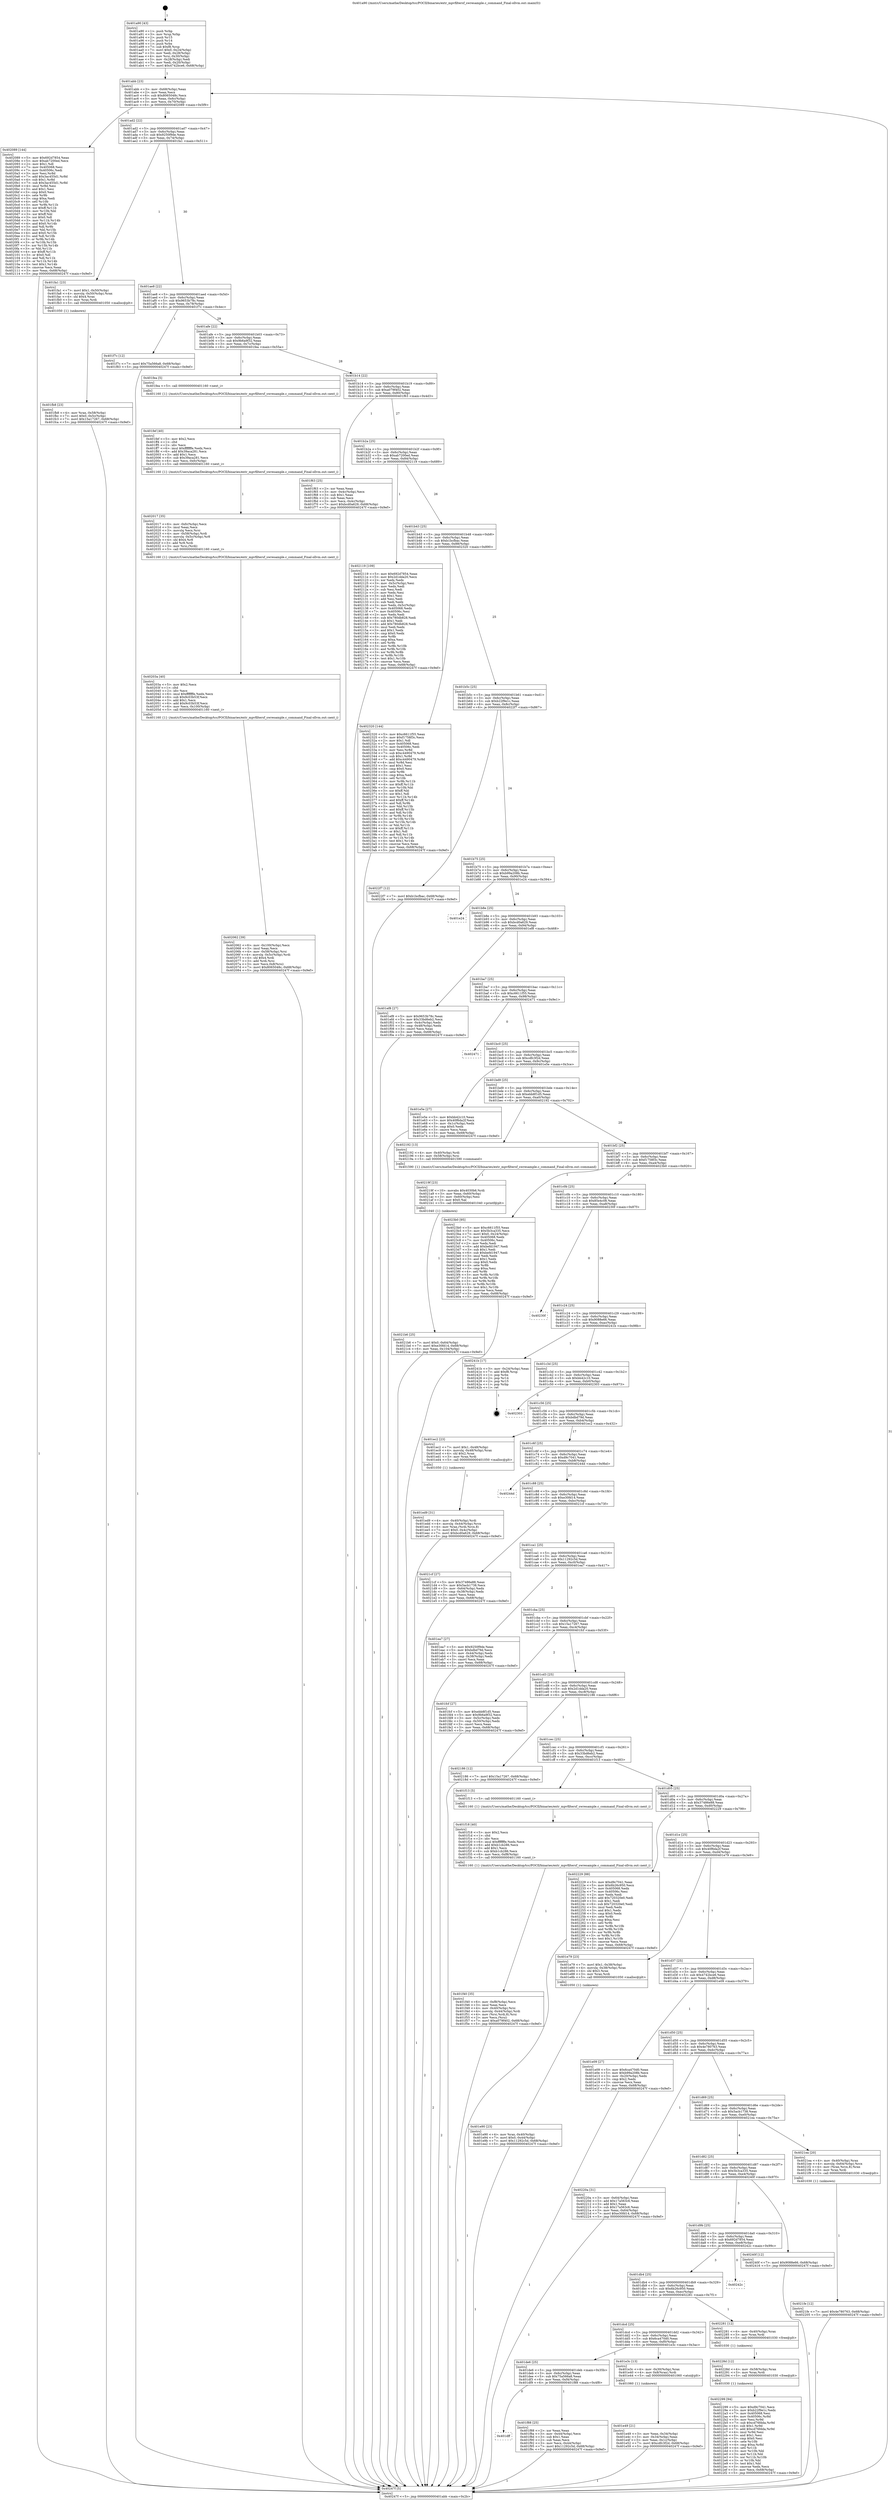 digraph "0x401a90" {
  label = "0x401a90 (/mnt/c/Users/mathe/Desktop/tcc/POCII/binaries/extr_mpvfiltersf_swresample.c_command_Final-ollvm.out::main(0))"
  labelloc = "t"
  node[shape=record]

  Entry [label="",width=0.3,height=0.3,shape=circle,fillcolor=black,style=filled]
  "0x401abb" [label="{
     0x401abb [23]\l
     | [instrs]\l
     &nbsp;&nbsp;0x401abb \<+3\>: mov -0x68(%rbp),%eax\l
     &nbsp;&nbsp;0x401abe \<+2\>: mov %eax,%ecx\l
     &nbsp;&nbsp;0x401ac0 \<+6\>: sub $0x8065048c,%ecx\l
     &nbsp;&nbsp;0x401ac6 \<+3\>: mov %eax,-0x6c(%rbp)\l
     &nbsp;&nbsp;0x401ac9 \<+3\>: mov %ecx,-0x70(%rbp)\l
     &nbsp;&nbsp;0x401acc \<+6\>: je 0000000000402089 \<main+0x5f9\>\l
  }"]
  "0x402089" [label="{
     0x402089 [144]\l
     | [instrs]\l
     &nbsp;&nbsp;0x402089 \<+5\>: mov $0x692d7854,%eax\l
     &nbsp;&nbsp;0x40208e \<+5\>: mov $0xab7200ed,%ecx\l
     &nbsp;&nbsp;0x402093 \<+2\>: mov $0x1,%dl\l
     &nbsp;&nbsp;0x402095 \<+7\>: mov 0x405068,%esi\l
     &nbsp;&nbsp;0x40209c \<+7\>: mov 0x40506c,%edi\l
     &nbsp;&nbsp;0x4020a3 \<+3\>: mov %esi,%r8d\l
     &nbsp;&nbsp;0x4020a6 \<+7\>: add $0x3ac455d1,%r8d\l
     &nbsp;&nbsp;0x4020ad \<+4\>: sub $0x1,%r8d\l
     &nbsp;&nbsp;0x4020b1 \<+7\>: sub $0x3ac455d1,%r8d\l
     &nbsp;&nbsp;0x4020b8 \<+4\>: imul %r8d,%esi\l
     &nbsp;&nbsp;0x4020bc \<+3\>: and $0x1,%esi\l
     &nbsp;&nbsp;0x4020bf \<+3\>: cmp $0x0,%esi\l
     &nbsp;&nbsp;0x4020c2 \<+4\>: sete %r9b\l
     &nbsp;&nbsp;0x4020c6 \<+3\>: cmp $0xa,%edi\l
     &nbsp;&nbsp;0x4020c9 \<+4\>: setl %r10b\l
     &nbsp;&nbsp;0x4020cd \<+3\>: mov %r9b,%r11b\l
     &nbsp;&nbsp;0x4020d0 \<+4\>: xor $0xff,%r11b\l
     &nbsp;&nbsp;0x4020d4 \<+3\>: mov %r10b,%bl\l
     &nbsp;&nbsp;0x4020d7 \<+3\>: xor $0xff,%bl\l
     &nbsp;&nbsp;0x4020da \<+3\>: xor $0x0,%dl\l
     &nbsp;&nbsp;0x4020dd \<+3\>: mov %r11b,%r14b\l
     &nbsp;&nbsp;0x4020e0 \<+4\>: and $0x0,%r14b\l
     &nbsp;&nbsp;0x4020e4 \<+3\>: and %dl,%r9b\l
     &nbsp;&nbsp;0x4020e7 \<+3\>: mov %bl,%r15b\l
     &nbsp;&nbsp;0x4020ea \<+4\>: and $0x0,%r15b\l
     &nbsp;&nbsp;0x4020ee \<+3\>: and %dl,%r10b\l
     &nbsp;&nbsp;0x4020f1 \<+3\>: or %r9b,%r14b\l
     &nbsp;&nbsp;0x4020f4 \<+3\>: or %r10b,%r15b\l
     &nbsp;&nbsp;0x4020f7 \<+3\>: xor %r15b,%r14b\l
     &nbsp;&nbsp;0x4020fa \<+3\>: or %bl,%r11b\l
     &nbsp;&nbsp;0x4020fd \<+4\>: xor $0xff,%r11b\l
     &nbsp;&nbsp;0x402101 \<+3\>: or $0x0,%dl\l
     &nbsp;&nbsp;0x402104 \<+3\>: and %dl,%r11b\l
     &nbsp;&nbsp;0x402107 \<+3\>: or %r11b,%r14b\l
     &nbsp;&nbsp;0x40210a \<+4\>: test $0x1,%r14b\l
     &nbsp;&nbsp;0x40210e \<+3\>: cmovne %ecx,%eax\l
     &nbsp;&nbsp;0x402111 \<+3\>: mov %eax,-0x68(%rbp)\l
     &nbsp;&nbsp;0x402114 \<+5\>: jmp 000000000040247f \<main+0x9ef\>\l
  }"]
  "0x401ad2" [label="{
     0x401ad2 [22]\l
     | [instrs]\l
     &nbsp;&nbsp;0x401ad2 \<+5\>: jmp 0000000000401ad7 \<main+0x47\>\l
     &nbsp;&nbsp;0x401ad7 \<+3\>: mov -0x6c(%rbp),%eax\l
     &nbsp;&nbsp;0x401ada \<+5\>: sub $0x9250f9de,%eax\l
     &nbsp;&nbsp;0x401adf \<+3\>: mov %eax,-0x74(%rbp)\l
     &nbsp;&nbsp;0x401ae2 \<+6\>: je 0000000000401fa1 \<main+0x511\>\l
  }"]
  Exit [label="",width=0.3,height=0.3,shape=circle,fillcolor=black,style=filled,peripheries=2]
  "0x401fa1" [label="{
     0x401fa1 [23]\l
     | [instrs]\l
     &nbsp;&nbsp;0x401fa1 \<+7\>: movl $0x1,-0x50(%rbp)\l
     &nbsp;&nbsp;0x401fa8 \<+4\>: movslq -0x50(%rbp),%rax\l
     &nbsp;&nbsp;0x401fac \<+4\>: shl $0x4,%rax\l
     &nbsp;&nbsp;0x401fb0 \<+3\>: mov %rax,%rdi\l
     &nbsp;&nbsp;0x401fb3 \<+5\>: call 0000000000401050 \<malloc@plt\>\l
     | [calls]\l
     &nbsp;&nbsp;0x401050 \{1\} (unknown)\l
  }"]
  "0x401ae8" [label="{
     0x401ae8 [22]\l
     | [instrs]\l
     &nbsp;&nbsp;0x401ae8 \<+5\>: jmp 0000000000401aed \<main+0x5d\>\l
     &nbsp;&nbsp;0x401aed \<+3\>: mov -0x6c(%rbp),%eax\l
     &nbsp;&nbsp;0x401af0 \<+5\>: sub $0x9653b78c,%eax\l
     &nbsp;&nbsp;0x401af5 \<+3\>: mov %eax,-0x78(%rbp)\l
     &nbsp;&nbsp;0x401af8 \<+6\>: je 0000000000401f7c \<main+0x4ec\>\l
  }"]
  "0x402299" [label="{
     0x402299 [94]\l
     | [instrs]\l
     &nbsp;&nbsp;0x402299 \<+5\>: mov $0xd9c7041,%ecx\l
     &nbsp;&nbsp;0x40229e \<+5\>: mov $0xb22f9e1c,%edx\l
     &nbsp;&nbsp;0x4022a3 \<+7\>: mov 0x405068,%esi\l
     &nbsp;&nbsp;0x4022aa \<+8\>: mov 0x40506c,%r8d\l
     &nbsp;&nbsp;0x4022b2 \<+3\>: mov %esi,%r9d\l
     &nbsp;&nbsp;0x4022b5 \<+7\>: sub $0xcd76fdda,%r9d\l
     &nbsp;&nbsp;0x4022bc \<+4\>: sub $0x1,%r9d\l
     &nbsp;&nbsp;0x4022c0 \<+7\>: add $0xcd76fdda,%r9d\l
     &nbsp;&nbsp;0x4022c7 \<+4\>: imul %r9d,%esi\l
     &nbsp;&nbsp;0x4022cb \<+3\>: and $0x1,%esi\l
     &nbsp;&nbsp;0x4022ce \<+3\>: cmp $0x0,%esi\l
     &nbsp;&nbsp;0x4022d1 \<+4\>: sete %r10b\l
     &nbsp;&nbsp;0x4022d5 \<+4\>: cmp $0xa,%r8d\l
     &nbsp;&nbsp;0x4022d9 \<+4\>: setl %r11b\l
     &nbsp;&nbsp;0x4022dd \<+3\>: mov %r10b,%bl\l
     &nbsp;&nbsp;0x4022e0 \<+3\>: and %r11b,%bl\l
     &nbsp;&nbsp;0x4022e3 \<+3\>: xor %r11b,%r10b\l
     &nbsp;&nbsp;0x4022e6 \<+3\>: or %r10b,%bl\l
     &nbsp;&nbsp;0x4022e9 \<+3\>: test $0x1,%bl\l
     &nbsp;&nbsp;0x4022ec \<+3\>: cmovne %edx,%ecx\l
     &nbsp;&nbsp;0x4022ef \<+3\>: mov %ecx,-0x68(%rbp)\l
     &nbsp;&nbsp;0x4022f2 \<+5\>: jmp 000000000040247f \<main+0x9ef\>\l
  }"]
  "0x401f7c" [label="{
     0x401f7c [12]\l
     | [instrs]\l
     &nbsp;&nbsp;0x401f7c \<+7\>: movl $0x75a566a8,-0x68(%rbp)\l
     &nbsp;&nbsp;0x401f83 \<+5\>: jmp 000000000040247f \<main+0x9ef\>\l
  }"]
  "0x401afe" [label="{
     0x401afe [22]\l
     | [instrs]\l
     &nbsp;&nbsp;0x401afe \<+5\>: jmp 0000000000401b03 \<main+0x73\>\l
     &nbsp;&nbsp;0x401b03 \<+3\>: mov -0x6c(%rbp),%eax\l
     &nbsp;&nbsp;0x401b06 \<+5\>: sub $0x9b6a9f32,%eax\l
     &nbsp;&nbsp;0x401b0b \<+3\>: mov %eax,-0x7c(%rbp)\l
     &nbsp;&nbsp;0x401b0e \<+6\>: je 0000000000401fea \<main+0x55a\>\l
  }"]
  "0x40228d" [label="{
     0x40228d [12]\l
     | [instrs]\l
     &nbsp;&nbsp;0x40228d \<+4\>: mov -0x58(%rbp),%rax\l
     &nbsp;&nbsp;0x402291 \<+3\>: mov %rax,%rdi\l
     &nbsp;&nbsp;0x402294 \<+5\>: call 0000000000401030 \<free@plt\>\l
     | [calls]\l
     &nbsp;&nbsp;0x401030 \{1\} (unknown)\l
  }"]
  "0x401fea" [label="{
     0x401fea [5]\l
     | [instrs]\l
     &nbsp;&nbsp;0x401fea \<+5\>: call 0000000000401160 \<next_i\>\l
     | [calls]\l
     &nbsp;&nbsp;0x401160 \{1\} (/mnt/c/Users/mathe/Desktop/tcc/POCII/binaries/extr_mpvfiltersf_swresample.c_command_Final-ollvm.out::next_i)\l
  }"]
  "0x401b14" [label="{
     0x401b14 [22]\l
     | [instrs]\l
     &nbsp;&nbsp;0x401b14 \<+5\>: jmp 0000000000401b19 \<main+0x89\>\l
     &nbsp;&nbsp;0x401b19 \<+3\>: mov -0x6c(%rbp),%eax\l
     &nbsp;&nbsp;0x401b1c \<+5\>: sub $0xa079f402,%eax\l
     &nbsp;&nbsp;0x401b21 \<+3\>: mov %eax,-0x80(%rbp)\l
     &nbsp;&nbsp;0x401b24 \<+6\>: je 0000000000401f63 \<main+0x4d3\>\l
  }"]
  "0x4021fe" [label="{
     0x4021fe [12]\l
     | [instrs]\l
     &nbsp;&nbsp;0x4021fe \<+7\>: movl $0x4e780763,-0x68(%rbp)\l
     &nbsp;&nbsp;0x402205 \<+5\>: jmp 000000000040247f \<main+0x9ef\>\l
  }"]
  "0x401f63" [label="{
     0x401f63 [25]\l
     | [instrs]\l
     &nbsp;&nbsp;0x401f63 \<+2\>: xor %eax,%eax\l
     &nbsp;&nbsp;0x401f65 \<+3\>: mov -0x4c(%rbp),%ecx\l
     &nbsp;&nbsp;0x401f68 \<+3\>: sub $0x1,%eax\l
     &nbsp;&nbsp;0x401f6b \<+2\>: sub %eax,%ecx\l
     &nbsp;&nbsp;0x401f6d \<+3\>: mov %ecx,-0x4c(%rbp)\l
     &nbsp;&nbsp;0x401f70 \<+7\>: movl $0xbcd0a629,-0x68(%rbp)\l
     &nbsp;&nbsp;0x401f77 \<+5\>: jmp 000000000040247f \<main+0x9ef\>\l
  }"]
  "0x401b2a" [label="{
     0x401b2a [25]\l
     | [instrs]\l
     &nbsp;&nbsp;0x401b2a \<+5\>: jmp 0000000000401b2f \<main+0x9f\>\l
     &nbsp;&nbsp;0x401b2f \<+3\>: mov -0x6c(%rbp),%eax\l
     &nbsp;&nbsp;0x401b32 \<+5\>: sub $0xab7200ed,%eax\l
     &nbsp;&nbsp;0x401b37 \<+6\>: mov %eax,-0x84(%rbp)\l
     &nbsp;&nbsp;0x401b3d \<+6\>: je 0000000000402119 \<main+0x689\>\l
  }"]
  "0x4021b6" [label="{
     0x4021b6 [25]\l
     | [instrs]\l
     &nbsp;&nbsp;0x4021b6 \<+7\>: movl $0x0,-0x64(%rbp)\l
     &nbsp;&nbsp;0x4021bd \<+7\>: movl $0xe30fd14,-0x68(%rbp)\l
     &nbsp;&nbsp;0x4021c4 \<+6\>: mov %eax,-0x104(%rbp)\l
     &nbsp;&nbsp;0x4021ca \<+5\>: jmp 000000000040247f \<main+0x9ef\>\l
  }"]
  "0x402119" [label="{
     0x402119 [109]\l
     | [instrs]\l
     &nbsp;&nbsp;0x402119 \<+5\>: mov $0x692d7854,%eax\l
     &nbsp;&nbsp;0x40211e \<+5\>: mov $0x2d1dda20,%ecx\l
     &nbsp;&nbsp;0x402123 \<+2\>: xor %edx,%edx\l
     &nbsp;&nbsp;0x402125 \<+3\>: mov -0x5c(%rbp),%esi\l
     &nbsp;&nbsp;0x402128 \<+2\>: mov %edx,%edi\l
     &nbsp;&nbsp;0x40212a \<+2\>: sub %esi,%edi\l
     &nbsp;&nbsp;0x40212c \<+2\>: mov %edx,%esi\l
     &nbsp;&nbsp;0x40212e \<+3\>: sub $0x1,%esi\l
     &nbsp;&nbsp;0x402131 \<+2\>: add %esi,%edi\l
     &nbsp;&nbsp;0x402133 \<+2\>: sub %edi,%edx\l
     &nbsp;&nbsp;0x402135 \<+3\>: mov %edx,-0x5c(%rbp)\l
     &nbsp;&nbsp;0x402138 \<+7\>: mov 0x405068,%edx\l
     &nbsp;&nbsp;0x40213f \<+7\>: mov 0x40506c,%esi\l
     &nbsp;&nbsp;0x402146 \<+2\>: mov %edx,%edi\l
     &nbsp;&nbsp;0x402148 \<+6\>: sub $0x780db828,%edi\l
     &nbsp;&nbsp;0x40214e \<+3\>: sub $0x1,%edi\l
     &nbsp;&nbsp;0x402151 \<+6\>: add $0x780db828,%edi\l
     &nbsp;&nbsp;0x402157 \<+3\>: imul %edi,%edx\l
     &nbsp;&nbsp;0x40215a \<+3\>: and $0x1,%edx\l
     &nbsp;&nbsp;0x40215d \<+3\>: cmp $0x0,%edx\l
     &nbsp;&nbsp;0x402160 \<+4\>: sete %r8b\l
     &nbsp;&nbsp;0x402164 \<+3\>: cmp $0xa,%esi\l
     &nbsp;&nbsp;0x402167 \<+4\>: setl %r9b\l
     &nbsp;&nbsp;0x40216b \<+3\>: mov %r8b,%r10b\l
     &nbsp;&nbsp;0x40216e \<+3\>: and %r9b,%r10b\l
     &nbsp;&nbsp;0x402171 \<+3\>: xor %r9b,%r8b\l
     &nbsp;&nbsp;0x402174 \<+3\>: or %r8b,%r10b\l
     &nbsp;&nbsp;0x402177 \<+4\>: test $0x1,%r10b\l
     &nbsp;&nbsp;0x40217b \<+3\>: cmovne %ecx,%eax\l
     &nbsp;&nbsp;0x40217e \<+3\>: mov %eax,-0x68(%rbp)\l
     &nbsp;&nbsp;0x402181 \<+5\>: jmp 000000000040247f \<main+0x9ef\>\l
  }"]
  "0x401b43" [label="{
     0x401b43 [25]\l
     | [instrs]\l
     &nbsp;&nbsp;0x401b43 \<+5\>: jmp 0000000000401b48 \<main+0xb8\>\l
     &nbsp;&nbsp;0x401b48 \<+3\>: mov -0x6c(%rbp),%eax\l
     &nbsp;&nbsp;0x401b4b \<+5\>: sub $0xb1bcfbac,%eax\l
     &nbsp;&nbsp;0x401b50 \<+6\>: mov %eax,-0x88(%rbp)\l
     &nbsp;&nbsp;0x401b56 \<+6\>: je 0000000000402320 \<main+0x890\>\l
  }"]
  "0x40219f" [label="{
     0x40219f [23]\l
     | [instrs]\l
     &nbsp;&nbsp;0x40219f \<+10\>: movabs $0x4030b6,%rdi\l
     &nbsp;&nbsp;0x4021a9 \<+3\>: mov %eax,-0x60(%rbp)\l
     &nbsp;&nbsp;0x4021ac \<+3\>: mov -0x60(%rbp),%esi\l
     &nbsp;&nbsp;0x4021af \<+2\>: mov $0x0,%al\l
     &nbsp;&nbsp;0x4021b1 \<+5\>: call 0000000000401040 \<printf@plt\>\l
     | [calls]\l
     &nbsp;&nbsp;0x401040 \{1\} (unknown)\l
  }"]
  "0x402320" [label="{
     0x402320 [144]\l
     | [instrs]\l
     &nbsp;&nbsp;0x402320 \<+5\>: mov $0xc6611f55,%eax\l
     &nbsp;&nbsp;0x402325 \<+5\>: mov $0xf1758f3c,%ecx\l
     &nbsp;&nbsp;0x40232a \<+2\>: mov $0x1,%dl\l
     &nbsp;&nbsp;0x40232c \<+7\>: mov 0x405068,%esi\l
     &nbsp;&nbsp;0x402333 \<+7\>: mov 0x40506c,%edi\l
     &nbsp;&nbsp;0x40233a \<+3\>: mov %esi,%r8d\l
     &nbsp;&nbsp;0x40233d \<+7\>: sub $0xc4490479,%r8d\l
     &nbsp;&nbsp;0x402344 \<+4\>: sub $0x1,%r8d\l
     &nbsp;&nbsp;0x402348 \<+7\>: add $0xc4490479,%r8d\l
     &nbsp;&nbsp;0x40234f \<+4\>: imul %r8d,%esi\l
     &nbsp;&nbsp;0x402353 \<+3\>: and $0x1,%esi\l
     &nbsp;&nbsp;0x402356 \<+3\>: cmp $0x0,%esi\l
     &nbsp;&nbsp;0x402359 \<+4\>: sete %r9b\l
     &nbsp;&nbsp;0x40235d \<+3\>: cmp $0xa,%edi\l
     &nbsp;&nbsp;0x402360 \<+4\>: setl %r10b\l
     &nbsp;&nbsp;0x402364 \<+3\>: mov %r9b,%r11b\l
     &nbsp;&nbsp;0x402367 \<+4\>: xor $0xff,%r11b\l
     &nbsp;&nbsp;0x40236b \<+3\>: mov %r10b,%bl\l
     &nbsp;&nbsp;0x40236e \<+3\>: xor $0xff,%bl\l
     &nbsp;&nbsp;0x402371 \<+3\>: xor $0x1,%dl\l
     &nbsp;&nbsp;0x402374 \<+3\>: mov %r11b,%r14b\l
     &nbsp;&nbsp;0x402377 \<+4\>: and $0xff,%r14b\l
     &nbsp;&nbsp;0x40237b \<+3\>: and %dl,%r9b\l
     &nbsp;&nbsp;0x40237e \<+3\>: mov %bl,%r15b\l
     &nbsp;&nbsp;0x402381 \<+4\>: and $0xff,%r15b\l
     &nbsp;&nbsp;0x402385 \<+3\>: and %dl,%r10b\l
     &nbsp;&nbsp;0x402388 \<+3\>: or %r9b,%r14b\l
     &nbsp;&nbsp;0x40238b \<+3\>: or %r10b,%r15b\l
     &nbsp;&nbsp;0x40238e \<+3\>: xor %r15b,%r14b\l
     &nbsp;&nbsp;0x402391 \<+3\>: or %bl,%r11b\l
     &nbsp;&nbsp;0x402394 \<+4\>: xor $0xff,%r11b\l
     &nbsp;&nbsp;0x402398 \<+3\>: or $0x1,%dl\l
     &nbsp;&nbsp;0x40239b \<+3\>: and %dl,%r11b\l
     &nbsp;&nbsp;0x40239e \<+3\>: or %r11b,%r14b\l
     &nbsp;&nbsp;0x4023a1 \<+4\>: test $0x1,%r14b\l
     &nbsp;&nbsp;0x4023a5 \<+3\>: cmovne %ecx,%eax\l
     &nbsp;&nbsp;0x4023a8 \<+3\>: mov %eax,-0x68(%rbp)\l
     &nbsp;&nbsp;0x4023ab \<+5\>: jmp 000000000040247f \<main+0x9ef\>\l
  }"]
  "0x401b5c" [label="{
     0x401b5c [25]\l
     | [instrs]\l
     &nbsp;&nbsp;0x401b5c \<+5\>: jmp 0000000000401b61 \<main+0xd1\>\l
     &nbsp;&nbsp;0x401b61 \<+3\>: mov -0x6c(%rbp),%eax\l
     &nbsp;&nbsp;0x401b64 \<+5\>: sub $0xb22f9e1c,%eax\l
     &nbsp;&nbsp;0x401b69 \<+6\>: mov %eax,-0x8c(%rbp)\l
     &nbsp;&nbsp;0x401b6f \<+6\>: je 00000000004022f7 \<main+0x867\>\l
  }"]
  "0x402062" [label="{
     0x402062 [39]\l
     | [instrs]\l
     &nbsp;&nbsp;0x402062 \<+6\>: mov -0x100(%rbp),%ecx\l
     &nbsp;&nbsp;0x402068 \<+3\>: imul %eax,%ecx\l
     &nbsp;&nbsp;0x40206b \<+4\>: mov -0x58(%rbp),%rsi\l
     &nbsp;&nbsp;0x40206f \<+4\>: movslq -0x5c(%rbp),%rdi\l
     &nbsp;&nbsp;0x402073 \<+4\>: shl $0x4,%rdi\l
     &nbsp;&nbsp;0x402077 \<+3\>: add %rdi,%rsi\l
     &nbsp;&nbsp;0x40207a \<+3\>: mov %ecx,0x8(%rsi)\l
     &nbsp;&nbsp;0x40207d \<+7\>: movl $0x8065048c,-0x68(%rbp)\l
     &nbsp;&nbsp;0x402084 \<+5\>: jmp 000000000040247f \<main+0x9ef\>\l
  }"]
  "0x4022f7" [label="{
     0x4022f7 [12]\l
     | [instrs]\l
     &nbsp;&nbsp;0x4022f7 \<+7\>: movl $0xb1bcfbac,-0x68(%rbp)\l
     &nbsp;&nbsp;0x4022fe \<+5\>: jmp 000000000040247f \<main+0x9ef\>\l
  }"]
  "0x401b75" [label="{
     0x401b75 [25]\l
     | [instrs]\l
     &nbsp;&nbsp;0x401b75 \<+5\>: jmp 0000000000401b7a \<main+0xea\>\l
     &nbsp;&nbsp;0x401b7a \<+3\>: mov -0x6c(%rbp),%eax\l
     &nbsp;&nbsp;0x401b7d \<+5\>: sub $0xb99a208b,%eax\l
     &nbsp;&nbsp;0x401b82 \<+6\>: mov %eax,-0x90(%rbp)\l
     &nbsp;&nbsp;0x401b88 \<+6\>: je 0000000000401e24 \<main+0x394\>\l
  }"]
  "0x40203a" [label="{
     0x40203a [40]\l
     | [instrs]\l
     &nbsp;&nbsp;0x40203a \<+5\>: mov $0x2,%ecx\l
     &nbsp;&nbsp;0x40203f \<+1\>: cltd\l
     &nbsp;&nbsp;0x402040 \<+2\>: idiv %ecx\l
     &nbsp;&nbsp;0x402042 \<+6\>: imul $0xfffffffe,%edx,%ecx\l
     &nbsp;&nbsp;0x402048 \<+6\>: sub $0x9c03b53f,%ecx\l
     &nbsp;&nbsp;0x40204e \<+3\>: add $0x1,%ecx\l
     &nbsp;&nbsp;0x402051 \<+6\>: add $0x9c03b53f,%ecx\l
     &nbsp;&nbsp;0x402057 \<+6\>: mov %ecx,-0x100(%rbp)\l
     &nbsp;&nbsp;0x40205d \<+5\>: call 0000000000401160 \<next_i\>\l
     | [calls]\l
     &nbsp;&nbsp;0x401160 \{1\} (/mnt/c/Users/mathe/Desktop/tcc/POCII/binaries/extr_mpvfiltersf_swresample.c_command_Final-ollvm.out::next_i)\l
  }"]
  "0x401e24" [label="{
     0x401e24\l
  }", style=dashed]
  "0x401b8e" [label="{
     0x401b8e [25]\l
     | [instrs]\l
     &nbsp;&nbsp;0x401b8e \<+5\>: jmp 0000000000401b93 \<main+0x103\>\l
     &nbsp;&nbsp;0x401b93 \<+3\>: mov -0x6c(%rbp),%eax\l
     &nbsp;&nbsp;0x401b96 \<+5\>: sub $0xbcd0a629,%eax\l
     &nbsp;&nbsp;0x401b9b \<+6\>: mov %eax,-0x94(%rbp)\l
     &nbsp;&nbsp;0x401ba1 \<+6\>: je 0000000000401ef8 \<main+0x468\>\l
  }"]
  "0x402017" [label="{
     0x402017 [35]\l
     | [instrs]\l
     &nbsp;&nbsp;0x402017 \<+6\>: mov -0xfc(%rbp),%ecx\l
     &nbsp;&nbsp;0x40201d \<+3\>: imul %eax,%ecx\l
     &nbsp;&nbsp;0x402020 \<+3\>: movslq %ecx,%rsi\l
     &nbsp;&nbsp;0x402023 \<+4\>: mov -0x58(%rbp),%rdi\l
     &nbsp;&nbsp;0x402027 \<+4\>: movslq -0x5c(%rbp),%r8\l
     &nbsp;&nbsp;0x40202b \<+4\>: shl $0x4,%r8\l
     &nbsp;&nbsp;0x40202f \<+3\>: add %r8,%rdi\l
     &nbsp;&nbsp;0x402032 \<+3\>: mov %rsi,(%rdi)\l
     &nbsp;&nbsp;0x402035 \<+5\>: call 0000000000401160 \<next_i\>\l
     | [calls]\l
     &nbsp;&nbsp;0x401160 \{1\} (/mnt/c/Users/mathe/Desktop/tcc/POCII/binaries/extr_mpvfiltersf_swresample.c_command_Final-ollvm.out::next_i)\l
  }"]
  "0x401ef8" [label="{
     0x401ef8 [27]\l
     | [instrs]\l
     &nbsp;&nbsp;0x401ef8 \<+5\>: mov $0x9653b78c,%eax\l
     &nbsp;&nbsp;0x401efd \<+5\>: mov $0x33bd6eb2,%ecx\l
     &nbsp;&nbsp;0x401f02 \<+3\>: mov -0x4c(%rbp),%edx\l
     &nbsp;&nbsp;0x401f05 \<+3\>: cmp -0x48(%rbp),%edx\l
     &nbsp;&nbsp;0x401f08 \<+3\>: cmovl %ecx,%eax\l
     &nbsp;&nbsp;0x401f0b \<+3\>: mov %eax,-0x68(%rbp)\l
     &nbsp;&nbsp;0x401f0e \<+5\>: jmp 000000000040247f \<main+0x9ef\>\l
  }"]
  "0x401ba7" [label="{
     0x401ba7 [25]\l
     | [instrs]\l
     &nbsp;&nbsp;0x401ba7 \<+5\>: jmp 0000000000401bac \<main+0x11c\>\l
     &nbsp;&nbsp;0x401bac \<+3\>: mov -0x6c(%rbp),%eax\l
     &nbsp;&nbsp;0x401baf \<+5\>: sub $0xc6611f55,%eax\l
     &nbsp;&nbsp;0x401bb4 \<+6\>: mov %eax,-0x98(%rbp)\l
     &nbsp;&nbsp;0x401bba \<+6\>: je 0000000000402471 \<main+0x9e1\>\l
  }"]
  "0x401fef" [label="{
     0x401fef [40]\l
     | [instrs]\l
     &nbsp;&nbsp;0x401fef \<+5\>: mov $0x2,%ecx\l
     &nbsp;&nbsp;0x401ff4 \<+1\>: cltd\l
     &nbsp;&nbsp;0x401ff5 \<+2\>: idiv %ecx\l
     &nbsp;&nbsp;0x401ff7 \<+6\>: imul $0xfffffffe,%edx,%ecx\l
     &nbsp;&nbsp;0x401ffd \<+6\>: add $0x39aca281,%ecx\l
     &nbsp;&nbsp;0x402003 \<+3\>: add $0x1,%ecx\l
     &nbsp;&nbsp;0x402006 \<+6\>: sub $0x39aca281,%ecx\l
     &nbsp;&nbsp;0x40200c \<+6\>: mov %ecx,-0xfc(%rbp)\l
     &nbsp;&nbsp;0x402012 \<+5\>: call 0000000000401160 \<next_i\>\l
     | [calls]\l
     &nbsp;&nbsp;0x401160 \{1\} (/mnt/c/Users/mathe/Desktop/tcc/POCII/binaries/extr_mpvfiltersf_swresample.c_command_Final-ollvm.out::next_i)\l
  }"]
  "0x402471" [label="{
     0x402471\l
  }", style=dashed]
  "0x401bc0" [label="{
     0x401bc0 [25]\l
     | [instrs]\l
     &nbsp;&nbsp;0x401bc0 \<+5\>: jmp 0000000000401bc5 \<main+0x135\>\l
     &nbsp;&nbsp;0x401bc5 \<+3\>: mov -0x6c(%rbp),%eax\l
     &nbsp;&nbsp;0x401bc8 \<+5\>: sub $0xcdfc3f2d,%eax\l
     &nbsp;&nbsp;0x401bcd \<+6\>: mov %eax,-0x9c(%rbp)\l
     &nbsp;&nbsp;0x401bd3 \<+6\>: je 0000000000401e5e \<main+0x3ce\>\l
  }"]
  "0x401fb8" [label="{
     0x401fb8 [23]\l
     | [instrs]\l
     &nbsp;&nbsp;0x401fb8 \<+4\>: mov %rax,-0x58(%rbp)\l
     &nbsp;&nbsp;0x401fbc \<+7\>: movl $0x0,-0x5c(%rbp)\l
     &nbsp;&nbsp;0x401fc3 \<+7\>: movl $0x15a17267,-0x68(%rbp)\l
     &nbsp;&nbsp;0x401fca \<+5\>: jmp 000000000040247f \<main+0x9ef\>\l
  }"]
  "0x401e5e" [label="{
     0x401e5e [27]\l
     | [instrs]\l
     &nbsp;&nbsp;0x401e5e \<+5\>: mov $0xbb42c10,%eax\l
     &nbsp;&nbsp;0x401e63 \<+5\>: mov $0x40f6da2f,%ecx\l
     &nbsp;&nbsp;0x401e68 \<+3\>: mov -0x1c(%rbp),%edx\l
     &nbsp;&nbsp;0x401e6b \<+3\>: cmp $0x0,%edx\l
     &nbsp;&nbsp;0x401e6e \<+3\>: cmove %ecx,%eax\l
     &nbsp;&nbsp;0x401e71 \<+3\>: mov %eax,-0x68(%rbp)\l
     &nbsp;&nbsp;0x401e74 \<+5\>: jmp 000000000040247f \<main+0x9ef\>\l
  }"]
  "0x401bd9" [label="{
     0x401bd9 [25]\l
     | [instrs]\l
     &nbsp;&nbsp;0x401bd9 \<+5\>: jmp 0000000000401bde \<main+0x14e\>\l
     &nbsp;&nbsp;0x401bde \<+3\>: mov -0x6c(%rbp),%eax\l
     &nbsp;&nbsp;0x401be1 \<+5\>: sub $0xebb8f1d5,%eax\l
     &nbsp;&nbsp;0x401be6 \<+6\>: mov %eax,-0xa0(%rbp)\l
     &nbsp;&nbsp;0x401bec \<+6\>: je 0000000000402192 \<main+0x702\>\l
  }"]
  "0x401dff" [label="{
     0x401dff\l
  }", style=dashed]
  "0x402192" [label="{
     0x402192 [13]\l
     | [instrs]\l
     &nbsp;&nbsp;0x402192 \<+4\>: mov -0x40(%rbp),%rdi\l
     &nbsp;&nbsp;0x402196 \<+4\>: mov -0x58(%rbp),%rsi\l
     &nbsp;&nbsp;0x40219a \<+5\>: call 0000000000401590 \<command\>\l
     | [calls]\l
     &nbsp;&nbsp;0x401590 \{1\} (/mnt/c/Users/mathe/Desktop/tcc/POCII/binaries/extr_mpvfiltersf_swresample.c_command_Final-ollvm.out::command)\l
  }"]
  "0x401bf2" [label="{
     0x401bf2 [25]\l
     | [instrs]\l
     &nbsp;&nbsp;0x401bf2 \<+5\>: jmp 0000000000401bf7 \<main+0x167\>\l
     &nbsp;&nbsp;0x401bf7 \<+3\>: mov -0x6c(%rbp),%eax\l
     &nbsp;&nbsp;0x401bfa \<+5\>: sub $0xf1758f3c,%eax\l
     &nbsp;&nbsp;0x401bff \<+6\>: mov %eax,-0xa4(%rbp)\l
     &nbsp;&nbsp;0x401c05 \<+6\>: je 00000000004023b0 \<main+0x920\>\l
  }"]
  "0x401f88" [label="{
     0x401f88 [25]\l
     | [instrs]\l
     &nbsp;&nbsp;0x401f88 \<+2\>: xor %eax,%eax\l
     &nbsp;&nbsp;0x401f8a \<+3\>: mov -0x44(%rbp),%ecx\l
     &nbsp;&nbsp;0x401f8d \<+3\>: sub $0x1,%eax\l
     &nbsp;&nbsp;0x401f90 \<+2\>: sub %eax,%ecx\l
     &nbsp;&nbsp;0x401f92 \<+3\>: mov %ecx,-0x44(%rbp)\l
     &nbsp;&nbsp;0x401f95 \<+7\>: movl $0x11292c5d,-0x68(%rbp)\l
     &nbsp;&nbsp;0x401f9c \<+5\>: jmp 000000000040247f \<main+0x9ef\>\l
  }"]
  "0x4023b0" [label="{
     0x4023b0 [95]\l
     | [instrs]\l
     &nbsp;&nbsp;0x4023b0 \<+5\>: mov $0xc6611f55,%eax\l
     &nbsp;&nbsp;0x4023b5 \<+5\>: mov $0x5b3ca335,%ecx\l
     &nbsp;&nbsp;0x4023ba \<+7\>: movl $0x0,-0x24(%rbp)\l
     &nbsp;&nbsp;0x4023c1 \<+7\>: mov 0x405068,%edx\l
     &nbsp;&nbsp;0x4023c8 \<+7\>: mov 0x40506c,%esi\l
     &nbsp;&nbsp;0x4023cf \<+2\>: mov %edx,%edi\l
     &nbsp;&nbsp;0x4023d1 \<+6\>: add $0xbefd1947,%edi\l
     &nbsp;&nbsp;0x4023d7 \<+3\>: sub $0x1,%edi\l
     &nbsp;&nbsp;0x4023da \<+6\>: sub $0xbefd1947,%edi\l
     &nbsp;&nbsp;0x4023e0 \<+3\>: imul %edi,%edx\l
     &nbsp;&nbsp;0x4023e3 \<+3\>: and $0x1,%edx\l
     &nbsp;&nbsp;0x4023e6 \<+3\>: cmp $0x0,%edx\l
     &nbsp;&nbsp;0x4023e9 \<+4\>: sete %r8b\l
     &nbsp;&nbsp;0x4023ed \<+3\>: cmp $0xa,%esi\l
     &nbsp;&nbsp;0x4023f0 \<+4\>: setl %r9b\l
     &nbsp;&nbsp;0x4023f4 \<+3\>: mov %r8b,%r10b\l
     &nbsp;&nbsp;0x4023f7 \<+3\>: and %r9b,%r10b\l
     &nbsp;&nbsp;0x4023fa \<+3\>: xor %r9b,%r8b\l
     &nbsp;&nbsp;0x4023fd \<+3\>: or %r8b,%r10b\l
     &nbsp;&nbsp;0x402400 \<+4\>: test $0x1,%r10b\l
     &nbsp;&nbsp;0x402404 \<+3\>: cmovne %ecx,%eax\l
     &nbsp;&nbsp;0x402407 \<+3\>: mov %eax,-0x68(%rbp)\l
     &nbsp;&nbsp;0x40240a \<+5\>: jmp 000000000040247f \<main+0x9ef\>\l
  }"]
  "0x401c0b" [label="{
     0x401c0b [25]\l
     | [instrs]\l
     &nbsp;&nbsp;0x401c0b \<+5\>: jmp 0000000000401c10 \<main+0x180\>\l
     &nbsp;&nbsp;0x401c10 \<+3\>: mov -0x6c(%rbp),%eax\l
     &nbsp;&nbsp;0x401c13 \<+5\>: sub $0x85e4c08,%eax\l
     &nbsp;&nbsp;0x401c18 \<+6\>: mov %eax,-0xa8(%rbp)\l
     &nbsp;&nbsp;0x401c1e \<+6\>: je 000000000040230f \<main+0x87f\>\l
  }"]
  "0x401f40" [label="{
     0x401f40 [35]\l
     | [instrs]\l
     &nbsp;&nbsp;0x401f40 \<+6\>: mov -0xf8(%rbp),%ecx\l
     &nbsp;&nbsp;0x401f46 \<+3\>: imul %eax,%ecx\l
     &nbsp;&nbsp;0x401f49 \<+4\>: mov -0x40(%rbp),%rsi\l
     &nbsp;&nbsp;0x401f4d \<+4\>: movslq -0x44(%rbp),%rdi\l
     &nbsp;&nbsp;0x401f51 \<+4\>: mov (%rsi,%rdi,8),%rsi\l
     &nbsp;&nbsp;0x401f55 \<+2\>: mov %ecx,(%rsi)\l
     &nbsp;&nbsp;0x401f57 \<+7\>: movl $0xa079f402,-0x68(%rbp)\l
     &nbsp;&nbsp;0x401f5e \<+5\>: jmp 000000000040247f \<main+0x9ef\>\l
  }"]
  "0x40230f" [label="{
     0x40230f\l
  }", style=dashed]
  "0x401c24" [label="{
     0x401c24 [25]\l
     | [instrs]\l
     &nbsp;&nbsp;0x401c24 \<+5\>: jmp 0000000000401c29 \<main+0x199\>\l
     &nbsp;&nbsp;0x401c29 \<+3\>: mov -0x6c(%rbp),%eax\l
     &nbsp;&nbsp;0x401c2c \<+5\>: sub $0x9088e66,%eax\l
     &nbsp;&nbsp;0x401c31 \<+6\>: mov %eax,-0xac(%rbp)\l
     &nbsp;&nbsp;0x401c37 \<+6\>: je 000000000040241b \<main+0x98b\>\l
  }"]
  "0x401f18" [label="{
     0x401f18 [40]\l
     | [instrs]\l
     &nbsp;&nbsp;0x401f18 \<+5\>: mov $0x2,%ecx\l
     &nbsp;&nbsp;0x401f1d \<+1\>: cltd\l
     &nbsp;&nbsp;0x401f1e \<+2\>: idiv %ecx\l
     &nbsp;&nbsp;0x401f20 \<+6\>: imul $0xfffffffe,%edx,%ecx\l
     &nbsp;&nbsp;0x401f26 \<+6\>: add $0xb1cb286,%ecx\l
     &nbsp;&nbsp;0x401f2c \<+3\>: add $0x1,%ecx\l
     &nbsp;&nbsp;0x401f2f \<+6\>: sub $0xb1cb286,%ecx\l
     &nbsp;&nbsp;0x401f35 \<+6\>: mov %ecx,-0xf8(%rbp)\l
     &nbsp;&nbsp;0x401f3b \<+5\>: call 0000000000401160 \<next_i\>\l
     | [calls]\l
     &nbsp;&nbsp;0x401160 \{1\} (/mnt/c/Users/mathe/Desktop/tcc/POCII/binaries/extr_mpvfiltersf_swresample.c_command_Final-ollvm.out::next_i)\l
  }"]
  "0x40241b" [label="{
     0x40241b [17]\l
     | [instrs]\l
     &nbsp;&nbsp;0x40241b \<+3\>: mov -0x24(%rbp),%eax\l
     &nbsp;&nbsp;0x40241e \<+7\>: add $0xf8,%rsp\l
     &nbsp;&nbsp;0x402425 \<+1\>: pop %rbx\l
     &nbsp;&nbsp;0x402426 \<+2\>: pop %r14\l
     &nbsp;&nbsp;0x402428 \<+2\>: pop %r15\l
     &nbsp;&nbsp;0x40242a \<+1\>: pop %rbp\l
     &nbsp;&nbsp;0x40242b \<+1\>: ret\l
  }"]
  "0x401c3d" [label="{
     0x401c3d [25]\l
     | [instrs]\l
     &nbsp;&nbsp;0x401c3d \<+5\>: jmp 0000000000401c42 \<main+0x1b2\>\l
     &nbsp;&nbsp;0x401c42 \<+3\>: mov -0x6c(%rbp),%eax\l
     &nbsp;&nbsp;0x401c45 \<+5\>: sub $0xbb42c10,%eax\l
     &nbsp;&nbsp;0x401c4a \<+6\>: mov %eax,-0xb0(%rbp)\l
     &nbsp;&nbsp;0x401c50 \<+6\>: je 0000000000402303 \<main+0x873\>\l
  }"]
  "0x401ed9" [label="{
     0x401ed9 [31]\l
     | [instrs]\l
     &nbsp;&nbsp;0x401ed9 \<+4\>: mov -0x40(%rbp),%rdi\l
     &nbsp;&nbsp;0x401edd \<+4\>: movslq -0x44(%rbp),%rcx\l
     &nbsp;&nbsp;0x401ee1 \<+4\>: mov %rax,(%rdi,%rcx,8)\l
     &nbsp;&nbsp;0x401ee5 \<+7\>: movl $0x0,-0x4c(%rbp)\l
     &nbsp;&nbsp;0x401eec \<+7\>: movl $0xbcd0a629,-0x68(%rbp)\l
     &nbsp;&nbsp;0x401ef3 \<+5\>: jmp 000000000040247f \<main+0x9ef\>\l
  }"]
  "0x402303" [label="{
     0x402303\l
  }", style=dashed]
  "0x401c56" [label="{
     0x401c56 [25]\l
     | [instrs]\l
     &nbsp;&nbsp;0x401c56 \<+5\>: jmp 0000000000401c5b \<main+0x1cb\>\l
     &nbsp;&nbsp;0x401c5b \<+3\>: mov -0x6c(%rbp),%eax\l
     &nbsp;&nbsp;0x401c5e \<+5\>: sub $0xbdbd79d,%eax\l
     &nbsp;&nbsp;0x401c63 \<+6\>: mov %eax,-0xb4(%rbp)\l
     &nbsp;&nbsp;0x401c69 \<+6\>: je 0000000000401ec2 \<main+0x432\>\l
  }"]
  "0x401e90" [label="{
     0x401e90 [23]\l
     | [instrs]\l
     &nbsp;&nbsp;0x401e90 \<+4\>: mov %rax,-0x40(%rbp)\l
     &nbsp;&nbsp;0x401e94 \<+7\>: movl $0x0,-0x44(%rbp)\l
     &nbsp;&nbsp;0x401e9b \<+7\>: movl $0x11292c5d,-0x68(%rbp)\l
     &nbsp;&nbsp;0x401ea2 \<+5\>: jmp 000000000040247f \<main+0x9ef\>\l
  }"]
  "0x401ec2" [label="{
     0x401ec2 [23]\l
     | [instrs]\l
     &nbsp;&nbsp;0x401ec2 \<+7\>: movl $0x1,-0x48(%rbp)\l
     &nbsp;&nbsp;0x401ec9 \<+4\>: movslq -0x48(%rbp),%rax\l
     &nbsp;&nbsp;0x401ecd \<+4\>: shl $0x2,%rax\l
     &nbsp;&nbsp;0x401ed1 \<+3\>: mov %rax,%rdi\l
     &nbsp;&nbsp;0x401ed4 \<+5\>: call 0000000000401050 \<malloc@plt\>\l
     | [calls]\l
     &nbsp;&nbsp;0x401050 \{1\} (unknown)\l
  }"]
  "0x401c6f" [label="{
     0x401c6f [25]\l
     | [instrs]\l
     &nbsp;&nbsp;0x401c6f \<+5\>: jmp 0000000000401c74 \<main+0x1e4\>\l
     &nbsp;&nbsp;0x401c74 \<+3\>: mov -0x6c(%rbp),%eax\l
     &nbsp;&nbsp;0x401c77 \<+5\>: sub $0xd9c7041,%eax\l
     &nbsp;&nbsp;0x401c7c \<+6\>: mov %eax,-0xb8(%rbp)\l
     &nbsp;&nbsp;0x401c82 \<+6\>: je 000000000040244d \<main+0x9bd\>\l
  }"]
  "0x401e49" [label="{
     0x401e49 [21]\l
     | [instrs]\l
     &nbsp;&nbsp;0x401e49 \<+3\>: mov %eax,-0x34(%rbp)\l
     &nbsp;&nbsp;0x401e4c \<+3\>: mov -0x34(%rbp),%eax\l
     &nbsp;&nbsp;0x401e4f \<+3\>: mov %eax,-0x1c(%rbp)\l
     &nbsp;&nbsp;0x401e52 \<+7\>: movl $0xcdfc3f2d,-0x68(%rbp)\l
     &nbsp;&nbsp;0x401e59 \<+5\>: jmp 000000000040247f \<main+0x9ef\>\l
  }"]
  "0x40244d" [label="{
     0x40244d\l
  }", style=dashed]
  "0x401c88" [label="{
     0x401c88 [25]\l
     | [instrs]\l
     &nbsp;&nbsp;0x401c88 \<+5\>: jmp 0000000000401c8d \<main+0x1fd\>\l
     &nbsp;&nbsp;0x401c8d \<+3\>: mov -0x6c(%rbp),%eax\l
     &nbsp;&nbsp;0x401c90 \<+5\>: sub $0xe30fd14,%eax\l
     &nbsp;&nbsp;0x401c95 \<+6\>: mov %eax,-0xbc(%rbp)\l
     &nbsp;&nbsp;0x401c9b \<+6\>: je 00000000004021cf \<main+0x73f\>\l
  }"]
  "0x401de6" [label="{
     0x401de6 [25]\l
     | [instrs]\l
     &nbsp;&nbsp;0x401de6 \<+5\>: jmp 0000000000401deb \<main+0x35b\>\l
     &nbsp;&nbsp;0x401deb \<+3\>: mov -0x6c(%rbp),%eax\l
     &nbsp;&nbsp;0x401dee \<+5\>: sub $0x75a566a8,%eax\l
     &nbsp;&nbsp;0x401df3 \<+6\>: mov %eax,-0xf4(%rbp)\l
     &nbsp;&nbsp;0x401df9 \<+6\>: je 0000000000401f88 \<main+0x4f8\>\l
  }"]
  "0x4021cf" [label="{
     0x4021cf [27]\l
     | [instrs]\l
     &nbsp;&nbsp;0x4021cf \<+5\>: mov $0x37486e88,%eax\l
     &nbsp;&nbsp;0x4021d4 \<+5\>: mov $0x5acb1738,%ecx\l
     &nbsp;&nbsp;0x4021d9 \<+3\>: mov -0x64(%rbp),%edx\l
     &nbsp;&nbsp;0x4021dc \<+3\>: cmp -0x38(%rbp),%edx\l
     &nbsp;&nbsp;0x4021df \<+3\>: cmovl %ecx,%eax\l
     &nbsp;&nbsp;0x4021e2 \<+3\>: mov %eax,-0x68(%rbp)\l
     &nbsp;&nbsp;0x4021e5 \<+5\>: jmp 000000000040247f \<main+0x9ef\>\l
  }"]
  "0x401ca1" [label="{
     0x401ca1 [25]\l
     | [instrs]\l
     &nbsp;&nbsp;0x401ca1 \<+5\>: jmp 0000000000401ca6 \<main+0x216\>\l
     &nbsp;&nbsp;0x401ca6 \<+3\>: mov -0x6c(%rbp),%eax\l
     &nbsp;&nbsp;0x401ca9 \<+5\>: sub $0x11292c5d,%eax\l
     &nbsp;&nbsp;0x401cae \<+6\>: mov %eax,-0xc0(%rbp)\l
     &nbsp;&nbsp;0x401cb4 \<+6\>: je 0000000000401ea7 \<main+0x417\>\l
  }"]
  "0x401e3c" [label="{
     0x401e3c [13]\l
     | [instrs]\l
     &nbsp;&nbsp;0x401e3c \<+4\>: mov -0x30(%rbp),%rax\l
     &nbsp;&nbsp;0x401e40 \<+4\>: mov 0x8(%rax),%rdi\l
     &nbsp;&nbsp;0x401e44 \<+5\>: call 0000000000401060 \<atoi@plt\>\l
     | [calls]\l
     &nbsp;&nbsp;0x401060 \{1\} (unknown)\l
  }"]
  "0x401ea7" [label="{
     0x401ea7 [27]\l
     | [instrs]\l
     &nbsp;&nbsp;0x401ea7 \<+5\>: mov $0x9250f9de,%eax\l
     &nbsp;&nbsp;0x401eac \<+5\>: mov $0xbdbd79d,%ecx\l
     &nbsp;&nbsp;0x401eb1 \<+3\>: mov -0x44(%rbp),%edx\l
     &nbsp;&nbsp;0x401eb4 \<+3\>: cmp -0x38(%rbp),%edx\l
     &nbsp;&nbsp;0x401eb7 \<+3\>: cmovl %ecx,%eax\l
     &nbsp;&nbsp;0x401eba \<+3\>: mov %eax,-0x68(%rbp)\l
     &nbsp;&nbsp;0x401ebd \<+5\>: jmp 000000000040247f \<main+0x9ef\>\l
  }"]
  "0x401cba" [label="{
     0x401cba [25]\l
     | [instrs]\l
     &nbsp;&nbsp;0x401cba \<+5\>: jmp 0000000000401cbf \<main+0x22f\>\l
     &nbsp;&nbsp;0x401cbf \<+3\>: mov -0x6c(%rbp),%eax\l
     &nbsp;&nbsp;0x401cc2 \<+5\>: sub $0x15a17267,%eax\l
     &nbsp;&nbsp;0x401cc7 \<+6\>: mov %eax,-0xc4(%rbp)\l
     &nbsp;&nbsp;0x401ccd \<+6\>: je 0000000000401fcf \<main+0x53f\>\l
  }"]
  "0x401dcd" [label="{
     0x401dcd [25]\l
     | [instrs]\l
     &nbsp;&nbsp;0x401dcd \<+5\>: jmp 0000000000401dd2 \<main+0x342\>\l
     &nbsp;&nbsp;0x401dd2 \<+3\>: mov -0x6c(%rbp),%eax\l
     &nbsp;&nbsp;0x401dd5 \<+5\>: sub $0x6ca470d0,%eax\l
     &nbsp;&nbsp;0x401dda \<+6\>: mov %eax,-0xf0(%rbp)\l
     &nbsp;&nbsp;0x401de0 \<+6\>: je 0000000000401e3c \<main+0x3ac\>\l
  }"]
  "0x401fcf" [label="{
     0x401fcf [27]\l
     | [instrs]\l
     &nbsp;&nbsp;0x401fcf \<+5\>: mov $0xebb8f1d5,%eax\l
     &nbsp;&nbsp;0x401fd4 \<+5\>: mov $0x9b6a9f32,%ecx\l
     &nbsp;&nbsp;0x401fd9 \<+3\>: mov -0x5c(%rbp),%edx\l
     &nbsp;&nbsp;0x401fdc \<+3\>: cmp -0x50(%rbp),%edx\l
     &nbsp;&nbsp;0x401fdf \<+3\>: cmovl %ecx,%eax\l
     &nbsp;&nbsp;0x401fe2 \<+3\>: mov %eax,-0x68(%rbp)\l
     &nbsp;&nbsp;0x401fe5 \<+5\>: jmp 000000000040247f \<main+0x9ef\>\l
  }"]
  "0x401cd3" [label="{
     0x401cd3 [25]\l
     | [instrs]\l
     &nbsp;&nbsp;0x401cd3 \<+5\>: jmp 0000000000401cd8 \<main+0x248\>\l
     &nbsp;&nbsp;0x401cd8 \<+3\>: mov -0x6c(%rbp),%eax\l
     &nbsp;&nbsp;0x401cdb \<+5\>: sub $0x2d1dda20,%eax\l
     &nbsp;&nbsp;0x401ce0 \<+6\>: mov %eax,-0xc8(%rbp)\l
     &nbsp;&nbsp;0x401ce6 \<+6\>: je 0000000000402186 \<main+0x6f6\>\l
  }"]
  "0x402281" [label="{
     0x402281 [12]\l
     | [instrs]\l
     &nbsp;&nbsp;0x402281 \<+4\>: mov -0x40(%rbp),%rax\l
     &nbsp;&nbsp;0x402285 \<+3\>: mov %rax,%rdi\l
     &nbsp;&nbsp;0x402288 \<+5\>: call 0000000000401030 \<free@plt\>\l
     | [calls]\l
     &nbsp;&nbsp;0x401030 \{1\} (unknown)\l
  }"]
  "0x402186" [label="{
     0x402186 [12]\l
     | [instrs]\l
     &nbsp;&nbsp;0x402186 \<+7\>: movl $0x15a17267,-0x68(%rbp)\l
     &nbsp;&nbsp;0x40218d \<+5\>: jmp 000000000040247f \<main+0x9ef\>\l
  }"]
  "0x401cec" [label="{
     0x401cec [25]\l
     | [instrs]\l
     &nbsp;&nbsp;0x401cec \<+5\>: jmp 0000000000401cf1 \<main+0x261\>\l
     &nbsp;&nbsp;0x401cf1 \<+3\>: mov -0x6c(%rbp),%eax\l
     &nbsp;&nbsp;0x401cf4 \<+5\>: sub $0x33bd6eb2,%eax\l
     &nbsp;&nbsp;0x401cf9 \<+6\>: mov %eax,-0xcc(%rbp)\l
     &nbsp;&nbsp;0x401cff \<+6\>: je 0000000000401f13 \<main+0x483\>\l
  }"]
  "0x401db4" [label="{
     0x401db4 [25]\l
     | [instrs]\l
     &nbsp;&nbsp;0x401db4 \<+5\>: jmp 0000000000401db9 \<main+0x329\>\l
     &nbsp;&nbsp;0x401db9 \<+3\>: mov -0x6c(%rbp),%eax\l
     &nbsp;&nbsp;0x401dbc \<+5\>: sub $0x6b26c950,%eax\l
     &nbsp;&nbsp;0x401dc1 \<+6\>: mov %eax,-0xec(%rbp)\l
     &nbsp;&nbsp;0x401dc7 \<+6\>: je 0000000000402281 \<main+0x7f1\>\l
  }"]
  "0x401f13" [label="{
     0x401f13 [5]\l
     | [instrs]\l
     &nbsp;&nbsp;0x401f13 \<+5\>: call 0000000000401160 \<next_i\>\l
     | [calls]\l
     &nbsp;&nbsp;0x401160 \{1\} (/mnt/c/Users/mathe/Desktop/tcc/POCII/binaries/extr_mpvfiltersf_swresample.c_command_Final-ollvm.out::next_i)\l
  }"]
  "0x401d05" [label="{
     0x401d05 [25]\l
     | [instrs]\l
     &nbsp;&nbsp;0x401d05 \<+5\>: jmp 0000000000401d0a \<main+0x27a\>\l
     &nbsp;&nbsp;0x401d0a \<+3\>: mov -0x6c(%rbp),%eax\l
     &nbsp;&nbsp;0x401d0d \<+5\>: sub $0x37486e88,%eax\l
     &nbsp;&nbsp;0x401d12 \<+6\>: mov %eax,-0xd0(%rbp)\l
     &nbsp;&nbsp;0x401d18 \<+6\>: je 0000000000402229 \<main+0x799\>\l
  }"]
  "0x40242c" [label="{
     0x40242c\l
  }", style=dashed]
  "0x402229" [label="{
     0x402229 [88]\l
     | [instrs]\l
     &nbsp;&nbsp;0x402229 \<+5\>: mov $0xd9c7041,%eax\l
     &nbsp;&nbsp;0x40222e \<+5\>: mov $0x6b26c950,%ecx\l
     &nbsp;&nbsp;0x402233 \<+7\>: mov 0x405068,%edx\l
     &nbsp;&nbsp;0x40223a \<+7\>: mov 0x40506c,%esi\l
     &nbsp;&nbsp;0x402241 \<+2\>: mov %edx,%edi\l
     &nbsp;&nbsp;0x402243 \<+6\>: add $0x720320e0,%edi\l
     &nbsp;&nbsp;0x402249 \<+3\>: sub $0x1,%edi\l
     &nbsp;&nbsp;0x40224c \<+6\>: sub $0x720320e0,%edi\l
     &nbsp;&nbsp;0x402252 \<+3\>: imul %edi,%edx\l
     &nbsp;&nbsp;0x402255 \<+3\>: and $0x1,%edx\l
     &nbsp;&nbsp;0x402258 \<+3\>: cmp $0x0,%edx\l
     &nbsp;&nbsp;0x40225b \<+4\>: sete %r8b\l
     &nbsp;&nbsp;0x40225f \<+3\>: cmp $0xa,%esi\l
     &nbsp;&nbsp;0x402262 \<+4\>: setl %r9b\l
     &nbsp;&nbsp;0x402266 \<+3\>: mov %r8b,%r10b\l
     &nbsp;&nbsp;0x402269 \<+3\>: and %r9b,%r10b\l
     &nbsp;&nbsp;0x40226c \<+3\>: xor %r9b,%r8b\l
     &nbsp;&nbsp;0x40226f \<+3\>: or %r8b,%r10b\l
     &nbsp;&nbsp;0x402272 \<+4\>: test $0x1,%r10b\l
     &nbsp;&nbsp;0x402276 \<+3\>: cmovne %ecx,%eax\l
     &nbsp;&nbsp;0x402279 \<+3\>: mov %eax,-0x68(%rbp)\l
     &nbsp;&nbsp;0x40227c \<+5\>: jmp 000000000040247f \<main+0x9ef\>\l
  }"]
  "0x401d1e" [label="{
     0x401d1e [25]\l
     | [instrs]\l
     &nbsp;&nbsp;0x401d1e \<+5\>: jmp 0000000000401d23 \<main+0x293\>\l
     &nbsp;&nbsp;0x401d23 \<+3\>: mov -0x6c(%rbp),%eax\l
     &nbsp;&nbsp;0x401d26 \<+5\>: sub $0x40f6da2f,%eax\l
     &nbsp;&nbsp;0x401d2b \<+6\>: mov %eax,-0xd4(%rbp)\l
     &nbsp;&nbsp;0x401d31 \<+6\>: je 0000000000401e79 \<main+0x3e9\>\l
  }"]
  "0x401d9b" [label="{
     0x401d9b [25]\l
     | [instrs]\l
     &nbsp;&nbsp;0x401d9b \<+5\>: jmp 0000000000401da0 \<main+0x310\>\l
     &nbsp;&nbsp;0x401da0 \<+3\>: mov -0x6c(%rbp),%eax\l
     &nbsp;&nbsp;0x401da3 \<+5\>: sub $0x692d7854,%eax\l
     &nbsp;&nbsp;0x401da8 \<+6\>: mov %eax,-0xe8(%rbp)\l
     &nbsp;&nbsp;0x401dae \<+6\>: je 000000000040242c \<main+0x99c\>\l
  }"]
  "0x401e79" [label="{
     0x401e79 [23]\l
     | [instrs]\l
     &nbsp;&nbsp;0x401e79 \<+7\>: movl $0x1,-0x38(%rbp)\l
     &nbsp;&nbsp;0x401e80 \<+4\>: movslq -0x38(%rbp),%rax\l
     &nbsp;&nbsp;0x401e84 \<+4\>: shl $0x3,%rax\l
     &nbsp;&nbsp;0x401e88 \<+3\>: mov %rax,%rdi\l
     &nbsp;&nbsp;0x401e8b \<+5\>: call 0000000000401050 \<malloc@plt\>\l
     | [calls]\l
     &nbsp;&nbsp;0x401050 \{1\} (unknown)\l
  }"]
  "0x401d37" [label="{
     0x401d37 [25]\l
     | [instrs]\l
     &nbsp;&nbsp;0x401d37 \<+5\>: jmp 0000000000401d3c \<main+0x2ac\>\l
     &nbsp;&nbsp;0x401d3c \<+3\>: mov -0x6c(%rbp),%eax\l
     &nbsp;&nbsp;0x401d3f \<+5\>: sub $0x4742bce6,%eax\l
     &nbsp;&nbsp;0x401d44 \<+6\>: mov %eax,-0xd8(%rbp)\l
     &nbsp;&nbsp;0x401d4a \<+6\>: je 0000000000401e09 \<main+0x379\>\l
  }"]
  "0x40240f" [label="{
     0x40240f [12]\l
     | [instrs]\l
     &nbsp;&nbsp;0x40240f \<+7\>: movl $0x9088e66,-0x68(%rbp)\l
     &nbsp;&nbsp;0x402416 \<+5\>: jmp 000000000040247f \<main+0x9ef\>\l
  }"]
  "0x401e09" [label="{
     0x401e09 [27]\l
     | [instrs]\l
     &nbsp;&nbsp;0x401e09 \<+5\>: mov $0x6ca470d0,%eax\l
     &nbsp;&nbsp;0x401e0e \<+5\>: mov $0xb99a208b,%ecx\l
     &nbsp;&nbsp;0x401e13 \<+3\>: mov -0x20(%rbp),%edx\l
     &nbsp;&nbsp;0x401e16 \<+3\>: cmp $0x2,%edx\l
     &nbsp;&nbsp;0x401e19 \<+3\>: cmovne %ecx,%eax\l
     &nbsp;&nbsp;0x401e1c \<+3\>: mov %eax,-0x68(%rbp)\l
     &nbsp;&nbsp;0x401e1f \<+5\>: jmp 000000000040247f \<main+0x9ef\>\l
  }"]
  "0x401d50" [label="{
     0x401d50 [25]\l
     | [instrs]\l
     &nbsp;&nbsp;0x401d50 \<+5\>: jmp 0000000000401d55 \<main+0x2c5\>\l
     &nbsp;&nbsp;0x401d55 \<+3\>: mov -0x6c(%rbp),%eax\l
     &nbsp;&nbsp;0x401d58 \<+5\>: sub $0x4e780763,%eax\l
     &nbsp;&nbsp;0x401d5d \<+6\>: mov %eax,-0xdc(%rbp)\l
     &nbsp;&nbsp;0x401d63 \<+6\>: je 000000000040220a \<main+0x77a\>\l
  }"]
  "0x40247f" [label="{
     0x40247f [5]\l
     | [instrs]\l
     &nbsp;&nbsp;0x40247f \<+5\>: jmp 0000000000401abb \<main+0x2b\>\l
  }"]
  "0x401a90" [label="{
     0x401a90 [43]\l
     | [instrs]\l
     &nbsp;&nbsp;0x401a90 \<+1\>: push %rbp\l
     &nbsp;&nbsp;0x401a91 \<+3\>: mov %rsp,%rbp\l
     &nbsp;&nbsp;0x401a94 \<+2\>: push %r15\l
     &nbsp;&nbsp;0x401a96 \<+2\>: push %r14\l
     &nbsp;&nbsp;0x401a98 \<+1\>: push %rbx\l
     &nbsp;&nbsp;0x401a99 \<+7\>: sub $0xf8,%rsp\l
     &nbsp;&nbsp;0x401aa0 \<+7\>: movl $0x0,-0x24(%rbp)\l
     &nbsp;&nbsp;0x401aa7 \<+3\>: mov %edi,-0x28(%rbp)\l
     &nbsp;&nbsp;0x401aaa \<+4\>: mov %rsi,-0x30(%rbp)\l
     &nbsp;&nbsp;0x401aae \<+3\>: mov -0x28(%rbp),%edi\l
     &nbsp;&nbsp;0x401ab1 \<+3\>: mov %edi,-0x20(%rbp)\l
     &nbsp;&nbsp;0x401ab4 \<+7\>: movl $0x4742bce6,-0x68(%rbp)\l
  }"]
  "0x401d82" [label="{
     0x401d82 [25]\l
     | [instrs]\l
     &nbsp;&nbsp;0x401d82 \<+5\>: jmp 0000000000401d87 \<main+0x2f7\>\l
     &nbsp;&nbsp;0x401d87 \<+3\>: mov -0x6c(%rbp),%eax\l
     &nbsp;&nbsp;0x401d8a \<+5\>: sub $0x5b3ca335,%eax\l
     &nbsp;&nbsp;0x401d8f \<+6\>: mov %eax,-0xe4(%rbp)\l
     &nbsp;&nbsp;0x401d95 \<+6\>: je 000000000040240f \<main+0x97f\>\l
  }"]
  "0x40220a" [label="{
     0x40220a [31]\l
     | [instrs]\l
     &nbsp;&nbsp;0x40220a \<+3\>: mov -0x64(%rbp),%eax\l
     &nbsp;&nbsp;0x40220d \<+5\>: add $0x17a563c6,%eax\l
     &nbsp;&nbsp;0x402212 \<+3\>: add $0x1,%eax\l
     &nbsp;&nbsp;0x402215 \<+5\>: sub $0x17a563c6,%eax\l
     &nbsp;&nbsp;0x40221a \<+3\>: mov %eax,-0x64(%rbp)\l
     &nbsp;&nbsp;0x40221d \<+7\>: movl $0xe30fd14,-0x68(%rbp)\l
     &nbsp;&nbsp;0x402224 \<+5\>: jmp 000000000040247f \<main+0x9ef\>\l
  }"]
  "0x401d69" [label="{
     0x401d69 [25]\l
     | [instrs]\l
     &nbsp;&nbsp;0x401d69 \<+5\>: jmp 0000000000401d6e \<main+0x2de\>\l
     &nbsp;&nbsp;0x401d6e \<+3\>: mov -0x6c(%rbp),%eax\l
     &nbsp;&nbsp;0x401d71 \<+5\>: sub $0x5acb1738,%eax\l
     &nbsp;&nbsp;0x401d76 \<+6\>: mov %eax,-0xe0(%rbp)\l
     &nbsp;&nbsp;0x401d7c \<+6\>: je 00000000004021ea \<main+0x75a\>\l
  }"]
  "0x4021ea" [label="{
     0x4021ea [20]\l
     | [instrs]\l
     &nbsp;&nbsp;0x4021ea \<+4\>: mov -0x40(%rbp),%rax\l
     &nbsp;&nbsp;0x4021ee \<+4\>: movslq -0x64(%rbp),%rcx\l
     &nbsp;&nbsp;0x4021f2 \<+4\>: mov (%rax,%rcx,8),%rax\l
     &nbsp;&nbsp;0x4021f6 \<+3\>: mov %rax,%rdi\l
     &nbsp;&nbsp;0x4021f9 \<+5\>: call 0000000000401030 \<free@plt\>\l
     | [calls]\l
     &nbsp;&nbsp;0x401030 \{1\} (unknown)\l
  }"]
  Entry -> "0x401a90" [label=" 1"]
  "0x401abb" -> "0x402089" [label=" 1"]
  "0x401abb" -> "0x401ad2" [label=" 31"]
  "0x40241b" -> Exit [label=" 1"]
  "0x401ad2" -> "0x401fa1" [label=" 1"]
  "0x401ad2" -> "0x401ae8" [label=" 30"]
  "0x40240f" -> "0x40247f" [label=" 1"]
  "0x401ae8" -> "0x401f7c" [label=" 1"]
  "0x401ae8" -> "0x401afe" [label=" 29"]
  "0x4023b0" -> "0x40247f" [label=" 1"]
  "0x401afe" -> "0x401fea" [label=" 1"]
  "0x401afe" -> "0x401b14" [label=" 28"]
  "0x402320" -> "0x40247f" [label=" 1"]
  "0x401b14" -> "0x401f63" [label=" 1"]
  "0x401b14" -> "0x401b2a" [label=" 27"]
  "0x4022f7" -> "0x40247f" [label=" 1"]
  "0x401b2a" -> "0x402119" [label=" 1"]
  "0x401b2a" -> "0x401b43" [label=" 26"]
  "0x402299" -> "0x40247f" [label=" 1"]
  "0x401b43" -> "0x402320" [label=" 1"]
  "0x401b43" -> "0x401b5c" [label=" 25"]
  "0x40228d" -> "0x402299" [label=" 1"]
  "0x401b5c" -> "0x4022f7" [label=" 1"]
  "0x401b5c" -> "0x401b75" [label=" 24"]
  "0x402281" -> "0x40228d" [label=" 1"]
  "0x401b75" -> "0x401e24" [label=" 0"]
  "0x401b75" -> "0x401b8e" [label=" 24"]
  "0x402229" -> "0x40247f" [label=" 1"]
  "0x401b8e" -> "0x401ef8" [label=" 2"]
  "0x401b8e" -> "0x401ba7" [label=" 22"]
  "0x40220a" -> "0x40247f" [label=" 1"]
  "0x401ba7" -> "0x402471" [label=" 0"]
  "0x401ba7" -> "0x401bc0" [label=" 22"]
  "0x4021fe" -> "0x40247f" [label=" 1"]
  "0x401bc0" -> "0x401e5e" [label=" 1"]
  "0x401bc0" -> "0x401bd9" [label=" 21"]
  "0x4021ea" -> "0x4021fe" [label=" 1"]
  "0x401bd9" -> "0x402192" [label=" 1"]
  "0x401bd9" -> "0x401bf2" [label=" 20"]
  "0x4021cf" -> "0x40247f" [label=" 2"]
  "0x401bf2" -> "0x4023b0" [label=" 1"]
  "0x401bf2" -> "0x401c0b" [label=" 19"]
  "0x4021b6" -> "0x40247f" [label=" 1"]
  "0x401c0b" -> "0x40230f" [label=" 0"]
  "0x401c0b" -> "0x401c24" [label=" 19"]
  "0x402192" -> "0x40219f" [label=" 1"]
  "0x401c24" -> "0x40241b" [label=" 1"]
  "0x401c24" -> "0x401c3d" [label=" 18"]
  "0x402186" -> "0x40247f" [label=" 1"]
  "0x401c3d" -> "0x402303" [label=" 0"]
  "0x401c3d" -> "0x401c56" [label=" 18"]
  "0x402119" -> "0x40247f" [label=" 1"]
  "0x401c56" -> "0x401ec2" [label=" 1"]
  "0x401c56" -> "0x401c6f" [label=" 17"]
  "0x402089" -> "0x40247f" [label=" 1"]
  "0x401c6f" -> "0x40244d" [label=" 0"]
  "0x401c6f" -> "0x401c88" [label=" 17"]
  "0x402062" -> "0x40247f" [label=" 1"]
  "0x401c88" -> "0x4021cf" [label=" 2"]
  "0x401c88" -> "0x401ca1" [label=" 15"]
  "0x40203a" -> "0x402062" [label=" 1"]
  "0x401ca1" -> "0x401ea7" [label=" 2"]
  "0x401ca1" -> "0x401cba" [label=" 13"]
  "0x402017" -> "0x40203a" [label=" 1"]
  "0x401cba" -> "0x401fcf" [label=" 2"]
  "0x401cba" -> "0x401cd3" [label=" 11"]
  "0x401fea" -> "0x401fef" [label=" 1"]
  "0x401cd3" -> "0x402186" [label=" 1"]
  "0x401cd3" -> "0x401cec" [label=" 10"]
  "0x401fcf" -> "0x40247f" [label=" 2"]
  "0x401cec" -> "0x401f13" [label=" 1"]
  "0x401cec" -> "0x401d05" [label=" 9"]
  "0x401fa1" -> "0x401fb8" [label=" 1"]
  "0x401d05" -> "0x402229" [label=" 1"]
  "0x401d05" -> "0x401d1e" [label=" 8"]
  "0x401f88" -> "0x40247f" [label=" 1"]
  "0x401d1e" -> "0x401e79" [label=" 1"]
  "0x401d1e" -> "0x401d37" [label=" 7"]
  "0x401de6" -> "0x401f88" [label=" 1"]
  "0x401d37" -> "0x401e09" [label=" 1"]
  "0x401d37" -> "0x401d50" [label=" 6"]
  "0x401e09" -> "0x40247f" [label=" 1"]
  "0x401a90" -> "0x401abb" [label=" 1"]
  "0x40247f" -> "0x401abb" [label=" 31"]
  "0x40219f" -> "0x4021b6" [label=" 1"]
  "0x401d50" -> "0x40220a" [label=" 1"]
  "0x401d50" -> "0x401d69" [label=" 5"]
  "0x401f63" -> "0x40247f" [label=" 1"]
  "0x401d69" -> "0x4021ea" [label=" 1"]
  "0x401d69" -> "0x401d82" [label=" 4"]
  "0x401f7c" -> "0x40247f" [label=" 1"]
  "0x401d82" -> "0x40240f" [label=" 1"]
  "0x401d82" -> "0x401d9b" [label=" 3"]
  "0x401de6" -> "0x401dff" [label=" 0"]
  "0x401d9b" -> "0x40242c" [label=" 0"]
  "0x401d9b" -> "0x401db4" [label=" 3"]
  "0x401fb8" -> "0x40247f" [label=" 1"]
  "0x401db4" -> "0x402281" [label=" 1"]
  "0x401db4" -> "0x401dcd" [label=" 2"]
  "0x401fef" -> "0x402017" [label=" 1"]
  "0x401dcd" -> "0x401e3c" [label=" 1"]
  "0x401dcd" -> "0x401de6" [label=" 1"]
  "0x401e3c" -> "0x401e49" [label=" 1"]
  "0x401e49" -> "0x40247f" [label=" 1"]
  "0x401e5e" -> "0x40247f" [label=" 1"]
  "0x401e79" -> "0x401e90" [label=" 1"]
  "0x401e90" -> "0x40247f" [label=" 1"]
  "0x401ea7" -> "0x40247f" [label=" 2"]
  "0x401ec2" -> "0x401ed9" [label=" 1"]
  "0x401ed9" -> "0x40247f" [label=" 1"]
  "0x401ef8" -> "0x40247f" [label=" 2"]
  "0x401f13" -> "0x401f18" [label=" 1"]
  "0x401f18" -> "0x401f40" [label=" 1"]
  "0x401f40" -> "0x40247f" [label=" 1"]
}
